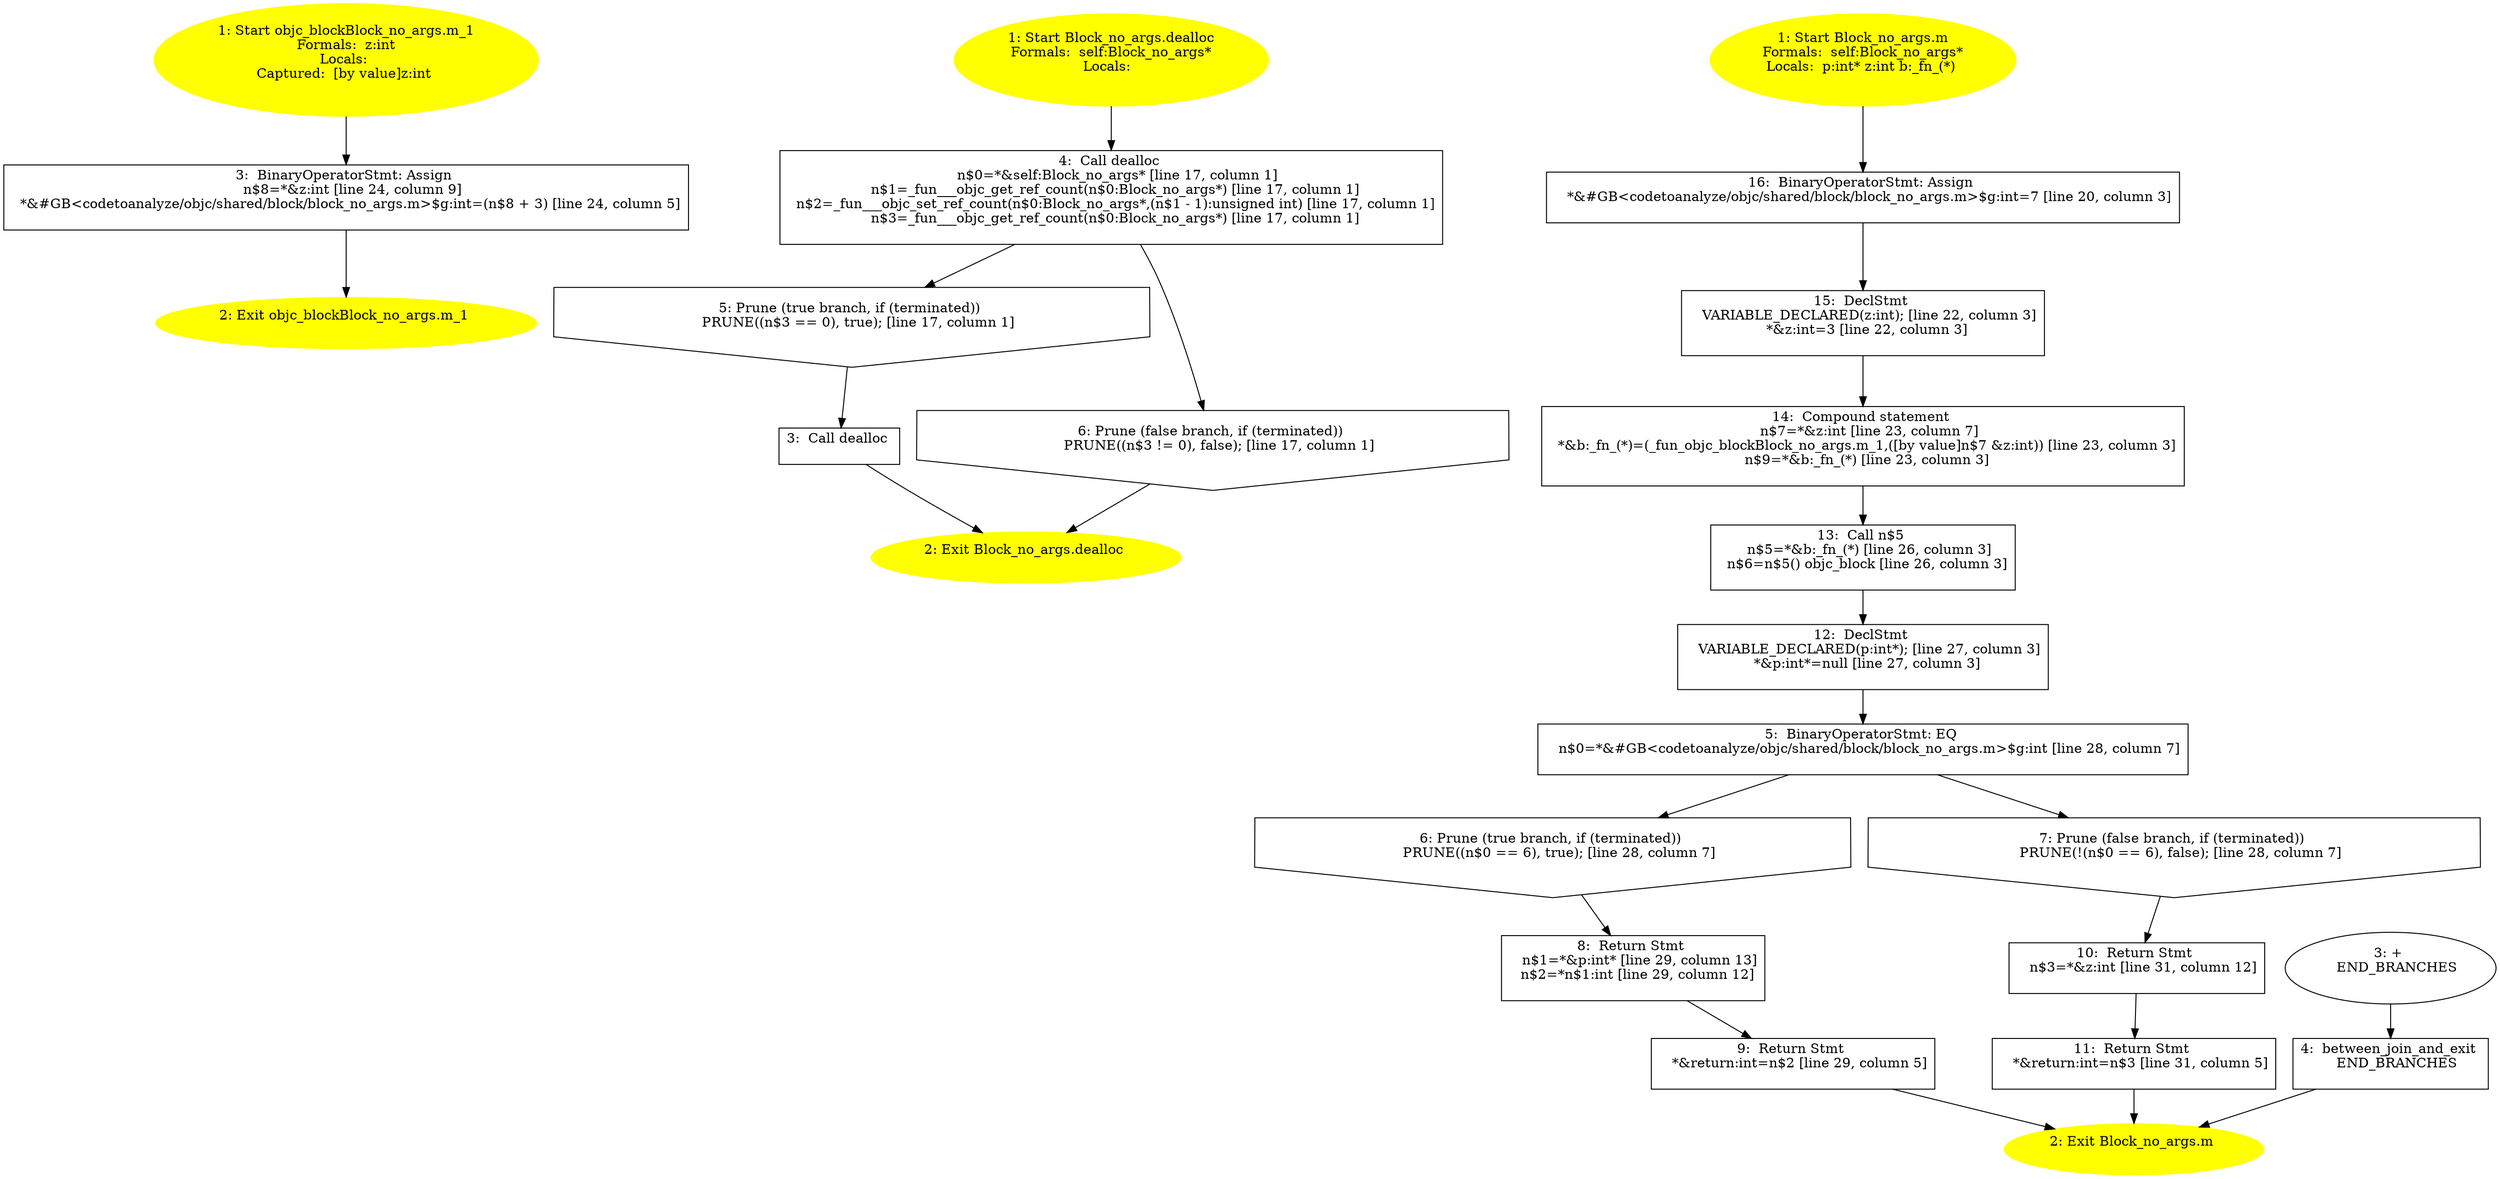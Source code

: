 /* @generated */
digraph cfg {
"objc_blockBlock_no_args.m_1.4d7585adf186f5ddc971eca39c81e1b8_1" [label="1: Start objc_blockBlock_no_args.m_1\nFormals:  z:int\nLocals: \nCaptured:  [by value]z:int \n  " color=yellow style=filled]
	

	 "objc_blockBlock_no_args.m_1.4d7585adf186f5ddc971eca39c81e1b8_1" -> "objc_blockBlock_no_args.m_1.4d7585adf186f5ddc971eca39c81e1b8_3" ;
"objc_blockBlock_no_args.m_1.4d7585adf186f5ddc971eca39c81e1b8_2" [label="2: Exit objc_blockBlock_no_args.m_1 \n  " color=yellow style=filled]
	

"objc_blockBlock_no_args.m_1.4d7585adf186f5ddc971eca39c81e1b8_3" [label="3:  BinaryOperatorStmt: Assign \n   n$8=*&z:int [line 24, column 9]\n  *&#GB<codetoanalyze/objc/shared/block/block_no_args.m>$g:int=(n$8 + 3) [line 24, column 5]\n " shape="box"]
	

	 "objc_blockBlock_no_args.m_1.4d7585adf186f5ddc971eca39c81e1b8_3" -> "objc_blockBlock_no_args.m_1.4d7585adf186f5ddc971eca39c81e1b8_2" ;
"dealloc#Block_no_args#instance.eac76c4150c7c9dce7f36154adee0b59_1" [label="1: Start Block_no_args.dealloc\nFormals:  self:Block_no_args*\nLocals:  \n  " color=yellow style=filled]
	

	 "dealloc#Block_no_args#instance.eac76c4150c7c9dce7f36154adee0b59_1" -> "dealloc#Block_no_args#instance.eac76c4150c7c9dce7f36154adee0b59_4" ;
"dealloc#Block_no_args#instance.eac76c4150c7c9dce7f36154adee0b59_2" [label="2: Exit Block_no_args.dealloc \n  " color=yellow style=filled]
	

"dealloc#Block_no_args#instance.eac76c4150c7c9dce7f36154adee0b59_3" [label="3:  Call dealloc \n  " shape="box"]
	

	 "dealloc#Block_no_args#instance.eac76c4150c7c9dce7f36154adee0b59_3" -> "dealloc#Block_no_args#instance.eac76c4150c7c9dce7f36154adee0b59_2" ;
"dealloc#Block_no_args#instance.eac76c4150c7c9dce7f36154adee0b59_4" [label="4:  Call dealloc \n   n$0=*&self:Block_no_args* [line 17, column 1]\n  n$1=_fun___objc_get_ref_count(n$0:Block_no_args*) [line 17, column 1]\n  n$2=_fun___objc_set_ref_count(n$0:Block_no_args*,(n$1 - 1):unsigned int) [line 17, column 1]\n  n$3=_fun___objc_get_ref_count(n$0:Block_no_args*) [line 17, column 1]\n " shape="box"]
	

	 "dealloc#Block_no_args#instance.eac76c4150c7c9dce7f36154adee0b59_4" -> "dealloc#Block_no_args#instance.eac76c4150c7c9dce7f36154adee0b59_5" ;
	 "dealloc#Block_no_args#instance.eac76c4150c7c9dce7f36154adee0b59_4" -> "dealloc#Block_no_args#instance.eac76c4150c7c9dce7f36154adee0b59_6" ;
"dealloc#Block_no_args#instance.eac76c4150c7c9dce7f36154adee0b59_5" [label="5: Prune (true branch, if (terminated)) \n   PRUNE((n$3 == 0), true); [line 17, column 1]\n " shape="invhouse"]
	

	 "dealloc#Block_no_args#instance.eac76c4150c7c9dce7f36154adee0b59_5" -> "dealloc#Block_no_args#instance.eac76c4150c7c9dce7f36154adee0b59_3" ;
"dealloc#Block_no_args#instance.eac76c4150c7c9dce7f36154adee0b59_6" [label="6: Prune (false branch, if (terminated)) \n   PRUNE((n$3 != 0), false); [line 17, column 1]\n " shape="invhouse"]
	

	 "dealloc#Block_no_args#instance.eac76c4150c7c9dce7f36154adee0b59_6" -> "dealloc#Block_no_args#instance.eac76c4150c7c9dce7f36154adee0b59_2" ;
"m#Block_no_args#instance.385f8c4982ef6acc28cdc868a8cd4272_1" [label="1: Start Block_no_args.m\nFormals:  self:Block_no_args*\nLocals:  p:int* z:int b:_fn_(*) \n  " color=yellow style=filled]
	

	 "m#Block_no_args#instance.385f8c4982ef6acc28cdc868a8cd4272_1" -> "m#Block_no_args#instance.385f8c4982ef6acc28cdc868a8cd4272_16" ;
"m#Block_no_args#instance.385f8c4982ef6acc28cdc868a8cd4272_2" [label="2: Exit Block_no_args.m \n  " color=yellow style=filled]
	

"m#Block_no_args#instance.385f8c4982ef6acc28cdc868a8cd4272_3" [label="3: + \n   END_BRANCHES\n " ]
	

	 "m#Block_no_args#instance.385f8c4982ef6acc28cdc868a8cd4272_3" -> "m#Block_no_args#instance.385f8c4982ef6acc28cdc868a8cd4272_4" ;
"m#Block_no_args#instance.385f8c4982ef6acc28cdc868a8cd4272_4" [label="4:  between_join_and_exit \n   END_BRANCHES\n " shape="box"]
	

	 "m#Block_no_args#instance.385f8c4982ef6acc28cdc868a8cd4272_4" -> "m#Block_no_args#instance.385f8c4982ef6acc28cdc868a8cd4272_2" ;
"m#Block_no_args#instance.385f8c4982ef6acc28cdc868a8cd4272_5" [label="5:  BinaryOperatorStmt: EQ \n   n$0=*&#GB<codetoanalyze/objc/shared/block/block_no_args.m>$g:int [line 28, column 7]\n " shape="box"]
	

	 "m#Block_no_args#instance.385f8c4982ef6acc28cdc868a8cd4272_5" -> "m#Block_no_args#instance.385f8c4982ef6acc28cdc868a8cd4272_6" ;
	 "m#Block_no_args#instance.385f8c4982ef6acc28cdc868a8cd4272_5" -> "m#Block_no_args#instance.385f8c4982ef6acc28cdc868a8cd4272_7" ;
"m#Block_no_args#instance.385f8c4982ef6acc28cdc868a8cd4272_6" [label="6: Prune (true branch, if (terminated)) \n   PRUNE((n$0 == 6), true); [line 28, column 7]\n " shape="invhouse"]
	

	 "m#Block_no_args#instance.385f8c4982ef6acc28cdc868a8cd4272_6" -> "m#Block_no_args#instance.385f8c4982ef6acc28cdc868a8cd4272_8" ;
"m#Block_no_args#instance.385f8c4982ef6acc28cdc868a8cd4272_7" [label="7: Prune (false branch, if (terminated)) \n   PRUNE(!(n$0 == 6), false); [line 28, column 7]\n " shape="invhouse"]
	

	 "m#Block_no_args#instance.385f8c4982ef6acc28cdc868a8cd4272_7" -> "m#Block_no_args#instance.385f8c4982ef6acc28cdc868a8cd4272_10" ;
"m#Block_no_args#instance.385f8c4982ef6acc28cdc868a8cd4272_8" [label="8:  Return Stmt \n   n$1=*&p:int* [line 29, column 13]\n  n$2=*n$1:int [line 29, column 12]\n " shape="box"]
	

	 "m#Block_no_args#instance.385f8c4982ef6acc28cdc868a8cd4272_8" -> "m#Block_no_args#instance.385f8c4982ef6acc28cdc868a8cd4272_9" ;
"m#Block_no_args#instance.385f8c4982ef6acc28cdc868a8cd4272_9" [label="9:  Return Stmt \n   *&return:int=n$2 [line 29, column 5]\n " shape="box"]
	

	 "m#Block_no_args#instance.385f8c4982ef6acc28cdc868a8cd4272_9" -> "m#Block_no_args#instance.385f8c4982ef6acc28cdc868a8cd4272_2" ;
"m#Block_no_args#instance.385f8c4982ef6acc28cdc868a8cd4272_10" [label="10:  Return Stmt \n   n$3=*&z:int [line 31, column 12]\n " shape="box"]
	

	 "m#Block_no_args#instance.385f8c4982ef6acc28cdc868a8cd4272_10" -> "m#Block_no_args#instance.385f8c4982ef6acc28cdc868a8cd4272_11" ;
"m#Block_no_args#instance.385f8c4982ef6acc28cdc868a8cd4272_11" [label="11:  Return Stmt \n   *&return:int=n$3 [line 31, column 5]\n " shape="box"]
	

	 "m#Block_no_args#instance.385f8c4982ef6acc28cdc868a8cd4272_11" -> "m#Block_no_args#instance.385f8c4982ef6acc28cdc868a8cd4272_2" ;
"m#Block_no_args#instance.385f8c4982ef6acc28cdc868a8cd4272_12" [label="12:  DeclStmt \n   VARIABLE_DECLARED(p:int*); [line 27, column 3]\n  *&p:int*=null [line 27, column 3]\n " shape="box"]
	

	 "m#Block_no_args#instance.385f8c4982ef6acc28cdc868a8cd4272_12" -> "m#Block_no_args#instance.385f8c4982ef6acc28cdc868a8cd4272_5" ;
"m#Block_no_args#instance.385f8c4982ef6acc28cdc868a8cd4272_13" [label="13:  Call n$5 \n   n$5=*&b:_fn_(*) [line 26, column 3]\n  n$6=n$5() objc_block [line 26, column 3]\n " shape="box"]
	

	 "m#Block_no_args#instance.385f8c4982ef6acc28cdc868a8cd4272_13" -> "m#Block_no_args#instance.385f8c4982ef6acc28cdc868a8cd4272_12" ;
"m#Block_no_args#instance.385f8c4982ef6acc28cdc868a8cd4272_14" [label="14:  Compound statement \n   n$7=*&z:int [line 23, column 7]\n  *&b:_fn_(*)=(_fun_objc_blockBlock_no_args.m_1,([by value]n$7 &z:int)) [line 23, column 3]\n  n$9=*&b:_fn_(*) [line 23, column 3]\n " shape="box"]
	

	 "m#Block_no_args#instance.385f8c4982ef6acc28cdc868a8cd4272_14" -> "m#Block_no_args#instance.385f8c4982ef6acc28cdc868a8cd4272_13" ;
"m#Block_no_args#instance.385f8c4982ef6acc28cdc868a8cd4272_15" [label="15:  DeclStmt \n   VARIABLE_DECLARED(z:int); [line 22, column 3]\n  *&z:int=3 [line 22, column 3]\n " shape="box"]
	

	 "m#Block_no_args#instance.385f8c4982ef6acc28cdc868a8cd4272_15" -> "m#Block_no_args#instance.385f8c4982ef6acc28cdc868a8cd4272_14" ;
"m#Block_no_args#instance.385f8c4982ef6acc28cdc868a8cd4272_16" [label="16:  BinaryOperatorStmt: Assign \n   *&#GB<codetoanalyze/objc/shared/block/block_no_args.m>$g:int=7 [line 20, column 3]\n " shape="box"]
	

	 "m#Block_no_args#instance.385f8c4982ef6acc28cdc868a8cd4272_16" -> "m#Block_no_args#instance.385f8c4982ef6acc28cdc868a8cd4272_15" ;
}
